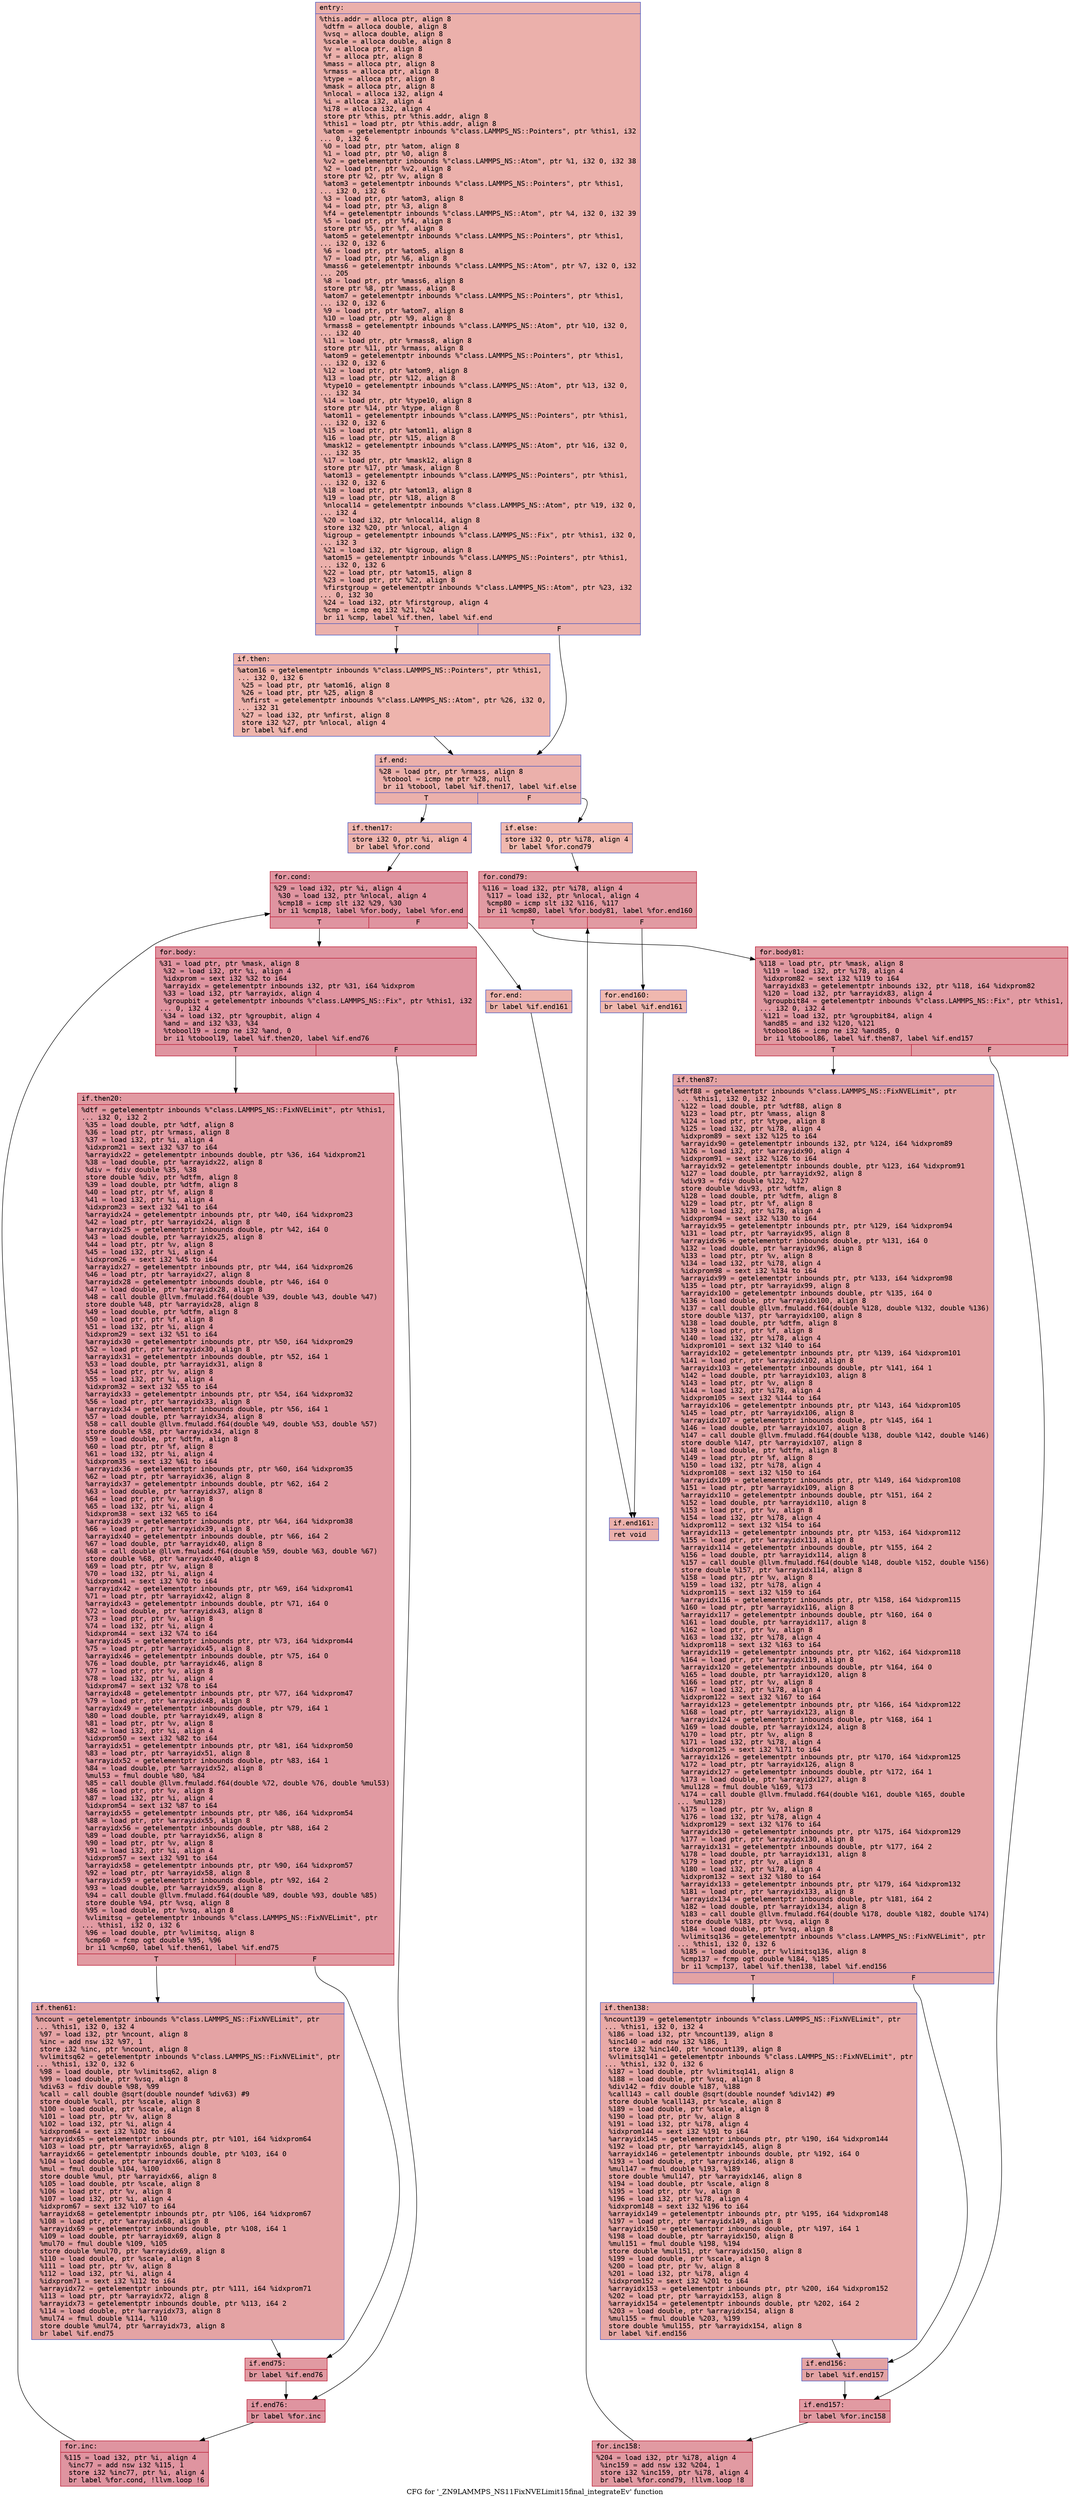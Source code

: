 digraph "CFG for '_ZN9LAMMPS_NS11FixNVELimit15final_integrateEv' function" {
	label="CFG for '_ZN9LAMMPS_NS11FixNVELimit15final_integrateEv' function";

	Node0x55d56b684ed0 [shape=record,color="#3d50c3ff", style=filled, fillcolor="#d24b4070" fontname="Courier",label="{entry:\l|  %this.addr = alloca ptr, align 8\l  %dtfm = alloca double, align 8\l  %vsq = alloca double, align 8\l  %scale = alloca double, align 8\l  %v = alloca ptr, align 8\l  %f = alloca ptr, align 8\l  %mass = alloca ptr, align 8\l  %rmass = alloca ptr, align 8\l  %type = alloca ptr, align 8\l  %mask = alloca ptr, align 8\l  %nlocal = alloca i32, align 4\l  %i = alloca i32, align 4\l  %i78 = alloca i32, align 4\l  store ptr %this, ptr %this.addr, align 8\l  %this1 = load ptr, ptr %this.addr, align 8\l  %atom = getelementptr inbounds %\"class.LAMMPS_NS::Pointers\", ptr %this1, i32\l... 0, i32 6\l  %0 = load ptr, ptr %atom, align 8\l  %1 = load ptr, ptr %0, align 8\l  %v2 = getelementptr inbounds %\"class.LAMMPS_NS::Atom\", ptr %1, i32 0, i32 38\l  %2 = load ptr, ptr %v2, align 8\l  store ptr %2, ptr %v, align 8\l  %atom3 = getelementptr inbounds %\"class.LAMMPS_NS::Pointers\", ptr %this1,\l... i32 0, i32 6\l  %3 = load ptr, ptr %atom3, align 8\l  %4 = load ptr, ptr %3, align 8\l  %f4 = getelementptr inbounds %\"class.LAMMPS_NS::Atom\", ptr %4, i32 0, i32 39\l  %5 = load ptr, ptr %f4, align 8\l  store ptr %5, ptr %f, align 8\l  %atom5 = getelementptr inbounds %\"class.LAMMPS_NS::Pointers\", ptr %this1,\l... i32 0, i32 6\l  %6 = load ptr, ptr %atom5, align 8\l  %7 = load ptr, ptr %6, align 8\l  %mass6 = getelementptr inbounds %\"class.LAMMPS_NS::Atom\", ptr %7, i32 0, i32\l... 205\l  %8 = load ptr, ptr %mass6, align 8\l  store ptr %8, ptr %mass, align 8\l  %atom7 = getelementptr inbounds %\"class.LAMMPS_NS::Pointers\", ptr %this1,\l... i32 0, i32 6\l  %9 = load ptr, ptr %atom7, align 8\l  %10 = load ptr, ptr %9, align 8\l  %rmass8 = getelementptr inbounds %\"class.LAMMPS_NS::Atom\", ptr %10, i32 0,\l... i32 40\l  %11 = load ptr, ptr %rmass8, align 8\l  store ptr %11, ptr %rmass, align 8\l  %atom9 = getelementptr inbounds %\"class.LAMMPS_NS::Pointers\", ptr %this1,\l... i32 0, i32 6\l  %12 = load ptr, ptr %atom9, align 8\l  %13 = load ptr, ptr %12, align 8\l  %type10 = getelementptr inbounds %\"class.LAMMPS_NS::Atom\", ptr %13, i32 0,\l... i32 34\l  %14 = load ptr, ptr %type10, align 8\l  store ptr %14, ptr %type, align 8\l  %atom11 = getelementptr inbounds %\"class.LAMMPS_NS::Pointers\", ptr %this1,\l... i32 0, i32 6\l  %15 = load ptr, ptr %atom11, align 8\l  %16 = load ptr, ptr %15, align 8\l  %mask12 = getelementptr inbounds %\"class.LAMMPS_NS::Atom\", ptr %16, i32 0,\l... i32 35\l  %17 = load ptr, ptr %mask12, align 8\l  store ptr %17, ptr %mask, align 8\l  %atom13 = getelementptr inbounds %\"class.LAMMPS_NS::Pointers\", ptr %this1,\l... i32 0, i32 6\l  %18 = load ptr, ptr %atom13, align 8\l  %19 = load ptr, ptr %18, align 8\l  %nlocal14 = getelementptr inbounds %\"class.LAMMPS_NS::Atom\", ptr %19, i32 0,\l... i32 4\l  %20 = load i32, ptr %nlocal14, align 8\l  store i32 %20, ptr %nlocal, align 4\l  %igroup = getelementptr inbounds %\"class.LAMMPS_NS::Fix\", ptr %this1, i32 0,\l... i32 3\l  %21 = load i32, ptr %igroup, align 8\l  %atom15 = getelementptr inbounds %\"class.LAMMPS_NS::Pointers\", ptr %this1,\l... i32 0, i32 6\l  %22 = load ptr, ptr %atom15, align 8\l  %23 = load ptr, ptr %22, align 8\l  %firstgroup = getelementptr inbounds %\"class.LAMMPS_NS::Atom\", ptr %23, i32\l... 0, i32 30\l  %24 = load i32, ptr %firstgroup, align 4\l  %cmp = icmp eq i32 %21, %24\l  br i1 %cmp, label %if.then, label %if.end\l|{<s0>T|<s1>F}}"];
	Node0x55d56b684ed0:s0 -> Node0x55d56b68db70[tooltip="entry -> if.then\nProbability 50.00%" ];
	Node0x55d56b684ed0:s1 -> Node0x55d56b68dbe0[tooltip="entry -> if.end\nProbability 50.00%" ];
	Node0x55d56b68db70 [shape=record,color="#3d50c3ff", style=filled, fillcolor="#d8564670" fontname="Courier",label="{if.then:\l|  %atom16 = getelementptr inbounds %\"class.LAMMPS_NS::Pointers\", ptr %this1,\l... i32 0, i32 6\l  %25 = load ptr, ptr %atom16, align 8\l  %26 = load ptr, ptr %25, align 8\l  %nfirst = getelementptr inbounds %\"class.LAMMPS_NS::Atom\", ptr %26, i32 0,\l... i32 31\l  %27 = load i32, ptr %nfirst, align 8\l  store i32 %27, ptr %nlocal, align 4\l  br label %if.end\l}"];
	Node0x55d56b68db70 -> Node0x55d56b68dbe0[tooltip="if.then -> if.end\nProbability 100.00%" ];
	Node0x55d56b68dbe0 [shape=record,color="#3d50c3ff", style=filled, fillcolor="#d24b4070" fontname="Courier",label="{if.end:\l|  %28 = load ptr, ptr %rmass, align 8\l  %tobool = icmp ne ptr %28, null\l  br i1 %tobool, label %if.then17, label %if.else\l|{<s0>T|<s1>F}}"];
	Node0x55d56b68dbe0:s0 -> Node0x55d56b68e280[tooltip="if.end -> if.then17\nProbability 62.50%" ];
	Node0x55d56b68dbe0:s1 -> Node0x55d56b68e300[tooltip="if.end -> if.else\nProbability 37.50%" ];
	Node0x55d56b68e280 [shape=record,color="#3d50c3ff", style=filled, fillcolor="#d6524470" fontname="Courier",label="{if.then17:\l|  store i32 0, ptr %i, align 4\l  br label %for.cond\l}"];
	Node0x55d56b68e280 -> Node0x55d56b68e4c0[tooltip="if.then17 -> for.cond\nProbability 100.00%" ];
	Node0x55d56b68e4c0 [shape=record,color="#b70d28ff", style=filled, fillcolor="#b70d2870" fontname="Courier",label="{for.cond:\l|  %29 = load i32, ptr %i, align 4\l  %30 = load i32, ptr %nlocal, align 4\l  %cmp18 = icmp slt i32 %29, %30\l  br i1 %cmp18, label %for.body, label %for.end\l|{<s0>T|<s1>F}}"];
	Node0x55d56b68e4c0:s0 -> Node0x55d56b68e760[tooltip="for.cond -> for.body\nProbability 96.88%" ];
	Node0x55d56b68e4c0:s1 -> Node0x55d56b68e7e0[tooltip="for.cond -> for.end\nProbability 3.12%" ];
	Node0x55d56b68e760 [shape=record,color="#b70d28ff", style=filled, fillcolor="#b70d2870" fontname="Courier",label="{for.body:\l|  %31 = load ptr, ptr %mask, align 8\l  %32 = load i32, ptr %i, align 4\l  %idxprom = sext i32 %32 to i64\l  %arrayidx = getelementptr inbounds i32, ptr %31, i64 %idxprom\l  %33 = load i32, ptr %arrayidx, align 4\l  %groupbit = getelementptr inbounds %\"class.LAMMPS_NS::Fix\", ptr %this1, i32\l... 0, i32 4\l  %34 = load i32, ptr %groupbit, align 4\l  %and = and i32 %33, %34\l  %tobool19 = icmp ne i32 %and, 0\l  br i1 %tobool19, label %if.then20, label %if.end76\l|{<s0>T|<s1>F}}"];
	Node0x55d56b68e760:s0 -> Node0x55d56b68f4b0[tooltip="for.body -> if.then20\nProbability 62.50%" ];
	Node0x55d56b68e760:s1 -> Node0x55d56b68f500[tooltip="for.body -> if.end76\nProbability 37.50%" ];
	Node0x55d56b68f4b0 [shape=record,color="#b70d28ff", style=filled, fillcolor="#bb1b2c70" fontname="Courier",label="{if.then20:\l|  %dtf = getelementptr inbounds %\"class.LAMMPS_NS::FixNVELimit\", ptr %this1,\l... i32 0, i32 2\l  %35 = load double, ptr %dtf, align 8\l  %36 = load ptr, ptr %rmass, align 8\l  %37 = load i32, ptr %i, align 4\l  %idxprom21 = sext i32 %37 to i64\l  %arrayidx22 = getelementptr inbounds double, ptr %36, i64 %idxprom21\l  %38 = load double, ptr %arrayidx22, align 8\l  %div = fdiv double %35, %38\l  store double %div, ptr %dtfm, align 8\l  %39 = load double, ptr %dtfm, align 8\l  %40 = load ptr, ptr %f, align 8\l  %41 = load i32, ptr %i, align 4\l  %idxprom23 = sext i32 %41 to i64\l  %arrayidx24 = getelementptr inbounds ptr, ptr %40, i64 %idxprom23\l  %42 = load ptr, ptr %arrayidx24, align 8\l  %arrayidx25 = getelementptr inbounds double, ptr %42, i64 0\l  %43 = load double, ptr %arrayidx25, align 8\l  %44 = load ptr, ptr %v, align 8\l  %45 = load i32, ptr %i, align 4\l  %idxprom26 = sext i32 %45 to i64\l  %arrayidx27 = getelementptr inbounds ptr, ptr %44, i64 %idxprom26\l  %46 = load ptr, ptr %arrayidx27, align 8\l  %arrayidx28 = getelementptr inbounds double, ptr %46, i64 0\l  %47 = load double, ptr %arrayidx28, align 8\l  %48 = call double @llvm.fmuladd.f64(double %39, double %43, double %47)\l  store double %48, ptr %arrayidx28, align 8\l  %49 = load double, ptr %dtfm, align 8\l  %50 = load ptr, ptr %f, align 8\l  %51 = load i32, ptr %i, align 4\l  %idxprom29 = sext i32 %51 to i64\l  %arrayidx30 = getelementptr inbounds ptr, ptr %50, i64 %idxprom29\l  %52 = load ptr, ptr %arrayidx30, align 8\l  %arrayidx31 = getelementptr inbounds double, ptr %52, i64 1\l  %53 = load double, ptr %arrayidx31, align 8\l  %54 = load ptr, ptr %v, align 8\l  %55 = load i32, ptr %i, align 4\l  %idxprom32 = sext i32 %55 to i64\l  %arrayidx33 = getelementptr inbounds ptr, ptr %54, i64 %idxprom32\l  %56 = load ptr, ptr %arrayidx33, align 8\l  %arrayidx34 = getelementptr inbounds double, ptr %56, i64 1\l  %57 = load double, ptr %arrayidx34, align 8\l  %58 = call double @llvm.fmuladd.f64(double %49, double %53, double %57)\l  store double %58, ptr %arrayidx34, align 8\l  %59 = load double, ptr %dtfm, align 8\l  %60 = load ptr, ptr %f, align 8\l  %61 = load i32, ptr %i, align 4\l  %idxprom35 = sext i32 %61 to i64\l  %arrayidx36 = getelementptr inbounds ptr, ptr %60, i64 %idxprom35\l  %62 = load ptr, ptr %arrayidx36, align 8\l  %arrayidx37 = getelementptr inbounds double, ptr %62, i64 2\l  %63 = load double, ptr %arrayidx37, align 8\l  %64 = load ptr, ptr %v, align 8\l  %65 = load i32, ptr %i, align 4\l  %idxprom38 = sext i32 %65 to i64\l  %arrayidx39 = getelementptr inbounds ptr, ptr %64, i64 %idxprom38\l  %66 = load ptr, ptr %arrayidx39, align 8\l  %arrayidx40 = getelementptr inbounds double, ptr %66, i64 2\l  %67 = load double, ptr %arrayidx40, align 8\l  %68 = call double @llvm.fmuladd.f64(double %59, double %63, double %67)\l  store double %68, ptr %arrayidx40, align 8\l  %69 = load ptr, ptr %v, align 8\l  %70 = load i32, ptr %i, align 4\l  %idxprom41 = sext i32 %70 to i64\l  %arrayidx42 = getelementptr inbounds ptr, ptr %69, i64 %idxprom41\l  %71 = load ptr, ptr %arrayidx42, align 8\l  %arrayidx43 = getelementptr inbounds double, ptr %71, i64 0\l  %72 = load double, ptr %arrayidx43, align 8\l  %73 = load ptr, ptr %v, align 8\l  %74 = load i32, ptr %i, align 4\l  %idxprom44 = sext i32 %74 to i64\l  %arrayidx45 = getelementptr inbounds ptr, ptr %73, i64 %idxprom44\l  %75 = load ptr, ptr %arrayidx45, align 8\l  %arrayidx46 = getelementptr inbounds double, ptr %75, i64 0\l  %76 = load double, ptr %arrayidx46, align 8\l  %77 = load ptr, ptr %v, align 8\l  %78 = load i32, ptr %i, align 4\l  %idxprom47 = sext i32 %78 to i64\l  %arrayidx48 = getelementptr inbounds ptr, ptr %77, i64 %idxprom47\l  %79 = load ptr, ptr %arrayidx48, align 8\l  %arrayidx49 = getelementptr inbounds double, ptr %79, i64 1\l  %80 = load double, ptr %arrayidx49, align 8\l  %81 = load ptr, ptr %v, align 8\l  %82 = load i32, ptr %i, align 4\l  %idxprom50 = sext i32 %82 to i64\l  %arrayidx51 = getelementptr inbounds ptr, ptr %81, i64 %idxprom50\l  %83 = load ptr, ptr %arrayidx51, align 8\l  %arrayidx52 = getelementptr inbounds double, ptr %83, i64 1\l  %84 = load double, ptr %arrayidx52, align 8\l  %mul53 = fmul double %80, %84\l  %85 = call double @llvm.fmuladd.f64(double %72, double %76, double %mul53)\l  %86 = load ptr, ptr %v, align 8\l  %87 = load i32, ptr %i, align 4\l  %idxprom54 = sext i32 %87 to i64\l  %arrayidx55 = getelementptr inbounds ptr, ptr %86, i64 %idxprom54\l  %88 = load ptr, ptr %arrayidx55, align 8\l  %arrayidx56 = getelementptr inbounds double, ptr %88, i64 2\l  %89 = load double, ptr %arrayidx56, align 8\l  %90 = load ptr, ptr %v, align 8\l  %91 = load i32, ptr %i, align 4\l  %idxprom57 = sext i32 %91 to i64\l  %arrayidx58 = getelementptr inbounds ptr, ptr %90, i64 %idxprom57\l  %92 = load ptr, ptr %arrayidx58, align 8\l  %arrayidx59 = getelementptr inbounds double, ptr %92, i64 2\l  %93 = load double, ptr %arrayidx59, align 8\l  %94 = call double @llvm.fmuladd.f64(double %89, double %93, double %85)\l  store double %94, ptr %vsq, align 8\l  %95 = load double, ptr %vsq, align 8\l  %vlimitsq = getelementptr inbounds %\"class.LAMMPS_NS::FixNVELimit\", ptr\l... %this1, i32 0, i32 6\l  %96 = load double, ptr %vlimitsq, align 8\l  %cmp60 = fcmp ogt double %95, %96\l  br i1 %cmp60, label %if.then61, label %if.end75\l|{<s0>T|<s1>F}}"];
	Node0x55d56b68f4b0:s0 -> Node0x55d56b6906a0[tooltip="if.then20 -> if.then61\nProbability 50.00%" ];
	Node0x55d56b68f4b0:s1 -> Node0x55d56b6906f0[tooltip="if.then20 -> if.end75\nProbability 50.00%" ];
	Node0x55d56b6906a0 [shape=record,color="#3d50c3ff", style=filled, fillcolor="#c32e3170" fontname="Courier",label="{if.then61:\l|  %ncount = getelementptr inbounds %\"class.LAMMPS_NS::FixNVELimit\", ptr\l... %this1, i32 0, i32 4\l  %97 = load i32, ptr %ncount, align 8\l  %inc = add nsw i32 %97, 1\l  store i32 %inc, ptr %ncount, align 8\l  %vlimitsq62 = getelementptr inbounds %\"class.LAMMPS_NS::FixNVELimit\", ptr\l... %this1, i32 0, i32 6\l  %98 = load double, ptr %vlimitsq62, align 8\l  %99 = load double, ptr %vsq, align 8\l  %div63 = fdiv double %98, %99\l  %call = call double @sqrt(double noundef %div63) #9\l  store double %call, ptr %scale, align 8\l  %100 = load double, ptr %scale, align 8\l  %101 = load ptr, ptr %v, align 8\l  %102 = load i32, ptr %i, align 4\l  %idxprom64 = sext i32 %102 to i64\l  %arrayidx65 = getelementptr inbounds ptr, ptr %101, i64 %idxprom64\l  %103 = load ptr, ptr %arrayidx65, align 8\l  %arrayidx66 = getelementptr inbounds double, ptr %103, i64 0\l  %104 = load double, ptr %arrayidx66, align 8\l  %mul = fmul double %104, %100\l  store double %mul, ptr %arrayidx66, align 8\l  %105 = load double, ptr %scale, align 8\l  %106 = load ptr, ptr %v, align 8\l  %107 = load i32, ptr %i, align 4\l  %idxprom67 = sext i32 %107 to i64\l  %arrayidx68 = getelementptr inbounds ptr, ptr %106, i64 %idxprom67\l  %108 = load ptr, ptr %arrayidx68, align 8\l  %arrayidx69 = getelementptr inbounds double, ptr %108, i64 1\l  %109 = load double, ptr %arrayidx69, align 8\l  %mul70 = fmul double %109, %105\l  store double %mul70, ptr %arrayidx69, align 8\l  %110 = load double, ptr %scale, align 8\l  %111 = load ptr, ptr %v, align 8\l  %112 = load i32, ptr %i, align 4\l  %idxprom71 = sext i32 %112 to i64\l  %arrayidx72 = getelementptr inbounds ptr, ptr %111, i64 %idxprom71\l  %113 = load ptr, ptr %arrayidx72, align 8\l  %arrayidx73 = getelementptr inbounds double, ptr %113, i64 2\l  %114 = load double, ptr %arrayidx73, align 8\l  %mul74 = fmul double %114, %110\l  store double %mul74, ptr %arrayidx73, align 8\l  br label %if.end75\l}"];
	Node0x55d56b6906a0 -> Node0x55d56b6906f0[tooltip="if.then61 -> if.end75\nProbability 100.00%" ];
	Node0x55d56b6906f0 [shape=record,color="#b70d28ff", style=filled, fillcolor="#bb1b2c70" fontname="Courier",label="{if.end75:\l|  br label %if.end76\l}"];
	Node0x55d56b6906f0 -> Node0x55d56b68f500[tooltip="if.end75 -> if.end76\nProbability 100.00%" ];
	Node0x55d56b68f500 [shape=record,color="#b70d28ff", style=filled, fillcolor="#b70d2870" fontname="Courier",label="{if.end76:\l|  br label %for.inc\l}"];
	Node0x55d56b68f500 -> Node0x55d56b696d20[tooltip="if.end76 -> for.inc\nProbability 100.00%" ];
	Node0x55d56b696d20 [shape=record,color="#b70d28ff", style=filled, fillcolor="#b70d2870" fontname="Courier",label="{for.inc:\l|  %115 = load i32, ptr %i, align 4\l  %inc77 = add nsw i32 %115, 1\l  store i32 %inc77, ptr %i, align 4\l  br label %for.cond, !llvm.loop !6\l}"];
	Node0x55d56b696d20 -> Node0x55d56b68e4c0[tooltip="for.inc -> for.cond\nProbability 100.00%" ];
	Node0x55d56b68e7e0 [shape=record,color="#3d50c3ff", style=filled, fillcolor="#d6524470" fontname="Courier",label="{for.end:\l|  br label %if.end161\l}"];
	Node0x55d56b68e7e0 -> Node0x55d56b697110[tooltip="for.end -> if.end161\nProbability 100.00%" ];
	Node0x55d56b68e300 [shape=record,color="#3d50c3ff", style=filled, fillcolor="#dc5d4a70" fontname="Courier",label="{if.else:\l|  store i32 0, ptr %i78, align 4\l  br label %for.cond79\l}"];
	Node0x55d56b68e300 -> Node0x55d56b6972a0[tooltip="if.else -> for.cond79\nProbability 100.00%" ];
	Node0x55d56b6972a0 [shape=record,color="#b70d28ff", style=filled, fillcolor="#bb1b2c70" fontname="Courier",label="{for.cond79:\l|  %116 = load i32, ptr %i78, align 4\l  %117 = load i32, ptr %nlocal, align 4\l  %cmp80 = icmp slt i32 %116, %117\l  br i1 %cmp80, label %for.body81, label %for.end160\l|{<s0>T|<s1>F}}"];
	Node0x55d56b6972a0:s0 -> Node0x55d56b697540[tooltip="for.cond79 -> for.body81\nProbability 96.88%" ];
	Node0x55d56b6972a0:s1 -> Node0x55d56b6975c0[tooltip="for.cond79 -> for.end160\nProbability 3.12%" ];
	Node0x55d56b697540 [shape=record,color="#b70d28ff", style=filled, fillcolor="#bb1b2c70" fontname="Courier",label="{for.body81:\l|  %118 = load ptr, ptr %mask, align 8\l  %119 = load i32, ptr %i78, align 4\l  %idxprom82 = sext i32 %119 to i64\l  %arrayidx83 = getelementptr inbounds i32, ptr %118, i64 %idxprom82\l  %120 = load i32, ptr %arrayidx83, align 4\l  %groupbit84 = getelementptr inbounds %\"class.LAMMPS_NS::Fix\", ptr %this1,\l... i32 0, i32 4\l  %121 = load i32, ptr %groupbit84, align 4\l  %and85 = and i32 %120, %121\l  %tobool86 = icmp ne i32 %and85, 0\l  br i1 %tobool86, label %if.then87, label %if.end157\l|{<s0>T|<s1>F}}"];
	Node0x55d56b697540:s0 -> Node0x55d56b697cc0[tooltip="for.body81 -> if.then87\nProbability 62.50%" ];
	Node0x55d56b697540:s1 -> Node0x55d56b697d40[tooltip="for.body81 -> if.end157\nProbability 37.50%" ];
	Node0x55d56b697cc0 [shape=record,color="#3d50c3ff", style=filled, fillcolor="#c32e3170" fontname="Courier",label="{if.then87:\l|  %dtf88 = getelementptr inbounds %\"class.LAMMPS_NS::FixNVELimit\", ptr\l... %this1, i32 0, i32 2\l  %122 = load double, ptr %dtf88, align 8\l  %123 = load ptr, ptr %mass, align 8\l  %124 = load ptr, ptr %type, align 8\l  %125 = load i32, ptr %i78, align 4\l  %idxprom89 = sext i32 %125 to i64\l  %arrayidx90 = getelementptr inbounds i32, ptr %124, i64 %idxprom89\l  %126 = load i32, ptr %arrayidx90, align 4\l  %idxprom91 = sext i32 %126 to i64\l  %arrayidx92 = getelementptr inbounds double, ptr %123, i64 %idxprom91\l  %127 = load double, ptr %arrayidx92, align 8\l  %div93 = fdiv double %122, %127\l  store double %div93, ptr %dtfm, align 8\l  %128 = load double, ptr %dtfm, align 8\l  %129 = load ptr, ptr %f, align 8\l  %130 = load i32, ptr %i78, align 4\l  %idxprom94 = sext i32 %130 to i64\l  %arrayidx95 = getelementptr inbounds ptr, ptr %129, i64 %idxprom94\l  %131 = load ptr, ptr %arrayidx95, align 8\l  %arrayidx96 = getelementptr inbounds double, ptr %131, i64 0\l  %132 = load double, ptr %arrayidx96, align 8\l  %133 = load ptr, ptr %v, align 8\l  %134 = load i32, ptr %i78, align 4\l  %idxprom98 = sext i32 %134 to i64\l  %arrayidx99 = getelementptr inbounds ptr, ptr %133, i64 %idxprom98\l  %135 = load ptr, ptr %arrayidx99, align 8\l  %arrayidx100 = getelementptr inbounds double, ptr %135, i64 0\l  %136 = load double, ptr %arrayidx100, align 8\l  %137 = call double @llvm.fmuladd.f64(double %128, double %132, double %136)\l  store double %137, ptr %arrayidx100, align 8\l  %138 = load double, ptr %dtfm, align 8\l  %139 = load ptr, ptr %f, align 8\l  %140 = load i32, ptr %i78, align 4\l  %idxprom101 = sext i32 %140 to i64\l  %arrayidx102 = getelementptr inbounds ptr, ptr %139, i64 %idxprom101\l  %141 = load ptr, ptr %arrayidx102, align 8\l  %arrayidx103 = getelementptr inbounds double, ptr %141, i64 1\l  %142 = load double, ptr %arrayidx103, align 8\l  %143 = load ptr, ptr %v, align 8\l  %144 = load i32, ptr %i78, align 4\l  %idxprom105 = sext i32 %144 to i64\l  %arrayidx106 = getelementptr inbounds ptr, ptr %143, i64 %idxprom105\l  %145 = load ptr, ptr %arrayidx106, align 8\l  %arrayidx107 = getelementptr inbounds double, ptr %145, i64 1\l  %146 = load double, ptr %arrayidx107, align 8\l  %147 = call double @llvm.fmuladd.f64(double %138, double %142, double %146)\l  store double %147, ptr %arrayidx107, align 8\l  %148 = load double, ptr %dtfm, align 8\l  %149 = load ptr, ptr %f, align 8\l  %150 = load i32, ptr %i78, align 4\l  %idxprom108 = sext i32 %150 to i64\l  %arrayidx109 = getelementptr inbounds ptr, ptr %149, i64 %idxprom108\l  %151 = load ptr, ptr %arrayidx109, align 8\l  %arrayidx110 = getelementptr inbounds double, ptr %151, i64 2\l  %152 = load double, ptr %arrayidx110, align 8\l  %153 = load ptr, ptr %v, align 8\l  %154 = load i32, ptr %i78, align 4\l  %idxprom112 = sext i32 %154 to i64\l  %arrayidx113 = getelementptr inbounds ptr, ptr %153, i64 %idxprom112\l  %155 = load ptr, ptr %arrayidx113, align 8\l  %arrayidx114 = getelementptr inbounds double, ptr %155, i64 2\l  %156 = load double, ptr %arrayidx114, align 8\l  %157 = call double @llvm.fmuladd.f64(double %148, double %152, double %156)\l  store double %157, ptr %arrayidx114, align 8\l  %158 = load ptr, ptr %v, align 8\l  %159 = load i32, ptr %i78, align 4\l  %idxprom115 = sext i32 %159 to i64\l  %arrayidx116 = getelementptr inbounds ptr, ptr %158, i64 %idxprom115\l  %160 = load ptr, ptr %arrayidx116, align 8\l  %arrayidx117 = getelementptr inbounds double, ptr %160, i64 0\l  %161 = load double, ptr %arrayidx117, align 8\l  %162 = load ptr, ptr %v, align 8\l  %163 = load i32, ptr %i78, align 4\l  %idxprom118 = sext i32 %163 to i64\l  %arrayidx119 = getelementptr inbounds ptr, ptr %162, i64 %idxprom118\l  %164 = load ptr, ptr %arrayidx119, align 8\l  %arrayidx120 = getelementptr inbounds double, ptr %164, i64 0\l  %165 = load double, ptr %arrayidx120, align 8\l  %166 = load ptr, ptr %v, align 8\l  %167 = load i32, ptr %i78, align 4\l  %idxprom122 = sext i32 %167 to i64\l  %arrayidx123 = getelementptr inbounds ptr, ptr %166, i64 %idxprom122\l  %168 = load ptr, ptr %arrayidx123, align 8\l  %arrayidx124 = getelementptr inbounds double, ptr %168, i64 1\l  %169 = load double, ptr %arrayidx124, align 8\l  %170 = load ptr, ptr %v, align 8\l  %171 = load i32, ptr %i78, align 4\l  %idxprom125 = sext i32 %171 to i64\l  %arrayidx126 = getelementptr inbounds ptr, ptr %170, i64 %idxprom125\l  %172 = load ptr, ptr %arrayidx126, align 8\l  %arrayidx127 = getelementptr inbounds double, ptr %172, i64 1\l  %173 = load double, ptr %arrayidx127, align 8\l  %mul128 = fmul double %169, %173\l  %174 = call double @llvm.fmuladd.f64(double %161, double %165, double\l... %mul128)\l  %175 = load ptr, ptr %v, align 8\l  %176 = load i32, ptr %i78, align 4\l  %idxprom129 = sext i32 %176 to i64\l  %arrayidx130 = getelementptr inbounds ptr, ptr %175, i64 %idxprom129\l  %177 = load ptr, ptr %arrayidx130, align 8\l  %arrayidx131 = getelementptr inbounds double, ptr %177, i64 2\l  %178 = load double, ptr %arrayidx131, align 8\l  %179 = load ptr, ptr %v, align 8\l  %180 = load i32, ptr %i78, align 4\l  %idxprom132 = sext i32 %180 to i64\l  %arrayidx133 = getelementptr inbounds ptr, ptr %179, i64 %idxprom132\l  %181 = load ptr, ptr %arrayidx133, align 8\l  %arrayidx134 = getelementptr inbounds double, ptr %181, i64 2\l  %182 = load double, ptr %arrayidx134, align 8\l  %183 = call double @llvm.fmuladd.f64(double %178, double %182, double %174)\l  store double %183, ptr %vsq, align 8\l  %184 = load double, ptr %vsq, align 8\l  %vlimitsq136 = getelementptr inbounds %\"class.LAMMPS_NS::FixNVELimit\", ptr\l... %this1, i32 0, i32 6\l  %185 = load double, ptr %vlimitsq136, align 8\l  %cmp137 = fcmp ogt double %184, %185\l  br i1 %cmp137, label %if.then138, label %if.end156\l|{<s0>T|<s1>F}}"];
	Node0x55d56b697cc0:s0 -> Node0x55d56b69c710[tooltip="if.then87 -> if.then138\nProbability 50.00%" ];
	Node0x55d56b697cc0:s1 -> Node0x55d56b69c760[tooltip="if.then87 -> if.end156\nProbability 50.00%" ];
	Node0x55d56b69c710 [shape=record,color="#3d50c3ff", style=filled, fillcolor="#ca3b3770" fontname="Courier",label="{if.then138:\l|  %ncount139 = getelementptr inbounds %\"class.LAMMPS_NS::FixNVELimit\", ptr\l... %this1, i32 0, i32 4\l  %186 = load i32, ptr %ncount139, align 8\l  %inc140 = add nsw i32 %186, 1\l  store i32 %inc140, ptr %ncount139, align 8\l  %vlimitsq141 = getelementptr inbounds %\"class.LAMMPS_NS::FixNVELimit\", ptr\l... %this1, i32 0, i32 6\l  %187 = load double, ptr %vlimitsq141, align 8\l  %188 = load double, ptr %vsq, align 8\l  %div142 = fdiv double %187, %188\l  %call143 = call double @sqrt(double noundef %div142) #9\l  store double %call143, ptr %scale, align 8\l  %189 = load double, ptr %scale, align 8\l  %190 = load ptr, ptr %v, align 8\l  %191 = load i32, ptr %i78, align 4\l  %idxprom144 = sext i32 %191 to i64\l  %arrayidx145 = getelementptr inbounds ptr, ptr %190, i64 %idxprom144\l  %192 = load ptr, ptr %arrayidx145, align 8\l  %arrayidx146 = getelementptr inbounds double, ptr %192, i64 0\l  %193 = load double, ptr %arrayidx146, align 8\l  %mul147 = fmul double %193, %189\l  store double %mul147, ptr %arrayidx146, align 8\l  %194 = load double, ptr %scale, align 8\l  %195 = load ptr, ptr %v, align 8\l  %196 = load i32, ptr %i78, align 4\l  %idxprom148 = sext i32 %196 to i64\l  %arrayidx149 = getelementptr inbounds ptr, ptr %195, i64 %idxprom148\l  %197 = load ptr, ptr %arrayidx149, align 8\l  %arrayidx150 = getelementptr inbounds double, ptr %197, i64 1\l  %198 = load double, ptr %arrayidx150, align 8\l  %mul151 = fmul double %198, %194\l  store double %mul151, ptr %arrayidx150, align 8\l  %199 = load double, ptr %scale, align 8\l  %200 = load ptr, ptr %v, align 8\l  %201 = load i32, ptr %i78, align 4\l  %idxprom152 = sext i32 %201 to i64\l  %arrayidx153 = getelementptr inbounds ptr, ptr %200, i64 %idxprom152\l  %202 = load ptr, ptr %arrayidx153, align 8\l  %arrayidx154 = getelementptr inbounds double, ptr %202, i64 2\l  %203 = load double, ptr %arrayidx154, align 8\l  %mul155 = fmul double %203, %199\l  store double %mul155, ptr %arrayidx154, align 8\l  br label %if.end156\l}"];
	Node0x55d56b69c710 -> Node0x55d56b69c760[tooltip="if.then138 -> if.end156\nProbability 100.00%" ];
	Node0x55d56b69c760 [shape=record,color="#3d50c3ff", style=filled, fillcolor="#c32e3170" fontname="Courier",label="{if.end156:\l|  br label %if.end157\l}"];
	Node0x55d56b69c760 -> Node0x55d56b697d40[tooltip="if.end156 -> if.end157\nProbability 100.00%" ];
	Node0x55d56b697d40 [shape=record,color="#b70d28ff", style=filled, fillcolor="#bb1b2c70" fontname="Courier",label="{if.end157:\l|  br label %for.inc158\l}"];
	Node0x55d56b697d40 -> Node0x55d56b69f2b0[tooltip="if.end157 -> for.inc158\nProbability 100.00%" ];
	Node0x55d56b69f2b0 [shape=record,color="#b70d28ff", style=filled, fillcolor="#bb1b2c70" fontname="Courier",label="{for.inc158:\l|  %204 = load i32, ptr %i78, align 4\l  %inc159 = add nsw i32 %204, 1\l  store i32 %inc159, ptr %i78, align 4\l  br label %for.cond79, !llvm.loop !8\l}"];
	Node0x55d56b69f2b0 -> Node0x55d56b6972a0[tooltip="for.inc158 -> for.cond79\nProbability 100.00%" ];
	Node0x55d56b6975c0 [shape=record,color="#3d50c3ff", style=filled, fillcolor="#dc5d4a70" fontname="Courier",label="{for.end160:\l|  br label %if.end161\l}"];
	Node0x55d56b6975c0 -> Node0x55d56b697110[tooltip="for.end160 -> if.end161\nProbability 100.00%" ];
	Node0x55d56b697110 [shape=record,color="#3d50c3ff", style=filled, fillcolor="#d24b4070" fontname="Courier",label="{if.end161:\l|  ret void\l}"];
}
